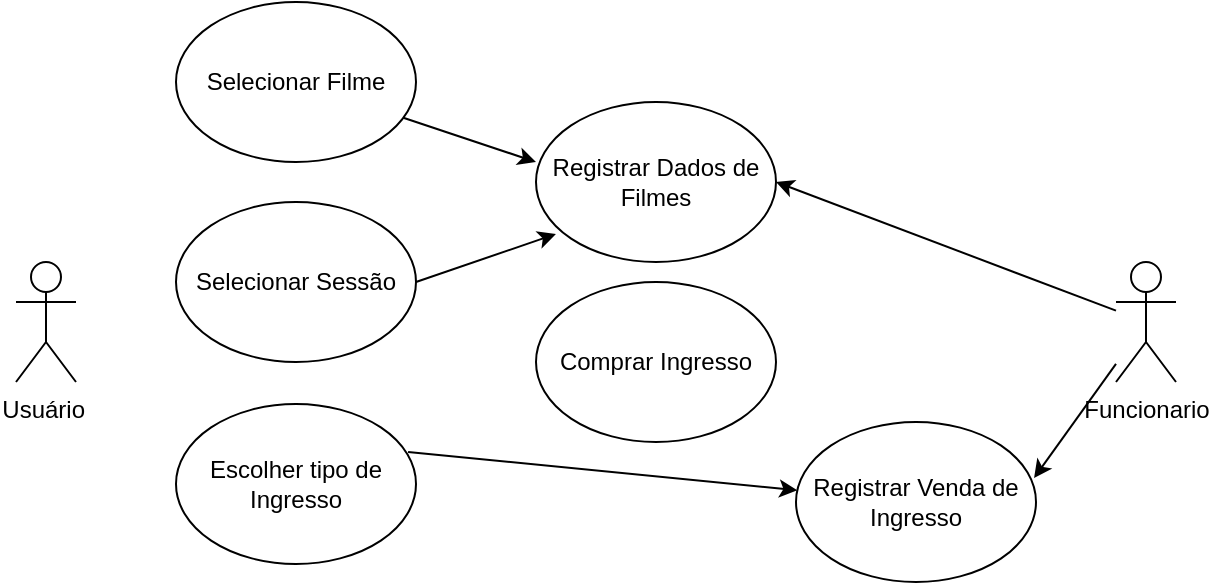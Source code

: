 <mxfile version="21.1.9" type="github">
  <diagram name="Página-1" id="6RmyCnQuLd0xGHGwvd9G">
    <mxGraphModel dx="880" dy="484" grid="1" gridSize="10" guides="1" tooltips="1" connect="1" arrows="1" fold="1" page="1" pageScale="1" pageWidth="827" pageHeight="1169" math="0" shadow="0">
      <root>
        <mxCell id="0" />
        <mxCell id="1" parent="0" />
        <mxCell id="BPeL-2W8F2AyTKgcxF1f-1" value="Usuário&amp;nbsp;" style="shape=umlActor;verticalLabelPosition=bottom;verticalAlign=top;html=1;outlineConnect=0;" vertex="1" parent="1">
          <mxGeometry x="80" y="150" width="30" height="60" as="geometry" />
        </mxCell>
        <mxCell id="BPeL-2W8F2AyTKgcxF1f-2" value="Comprar Ingresso" style="ellipse;whiteSpace=wrap;html=1;" vertex="1" parent="1">
          <mxGeometry x="340" y="160" width="120" height="80" as="geometry" />
        </mxCell>
        <mxCell id="BPeL-2W8F2AyTKgcxF1f-3" value="Selecionar Filme" style="ellipse;whiteSpace=wrap;html=1;" vertex="1" parent="1">
          <mxGeometry x="160" y="20" width="120" height="80" as="geometry" />
        </mxCell>
        <mxCell id="BPeL-2W8F2AyTKgcxF1f-4" value="Selecionar Sessão" style="ellipse;whiteSpace=wrap;html=1;" vertex="1" parent="1">
          <mxGeometry x="160" y="120" width="120" height="80" as="geometry" />
        </mxCell>
        <mxCell id="BPeL-2W8F2AyTKgcxF1f-5" value="Escolher tipo de Ingresso" style="ellipse;whiteSpace=wrap;html=1;" vertex="1" parent="1">
          <mxGeometry x="160" y="221" width="120" height="80" as="geometry" />
        </mxCell>
        <mxCell id="BPeL-2W8F2AyTKgcxF1f-6" value="Registrar Dados de Filmes" style="ellipse;whiteSpace=wrap;html=1;" vertex="1" parent="1">
          <mxGeometry x="340" y="70" width="120" height="80" as="geometry" />
        </mxCell>
        <mxCell id="BPeL-2W8F2AyTKgcxF1f-7" value="Registrar Venda de Ingresso" style="ellipse;whiteSpace=wrap;html=1;" vertex="1" parent="1">
          <mxGeometry x="470" y="230" width="120" height="80" as="geometry" />
        </mxCell>
        <mxCell id="BPeL-2W8F2AyTKgcxF1f-8" value="" style="endArrow=classic;html=1;rounded=0;" edge="1" parent="1" source="BPeL-2W8F2AyTKgcxF1f-3">
          <mxGeometry width="50" height="50" relative="1" as="geometry">
            <mxPoint x="390" y="180" as="sourcePoint" />
            <mxPoint x="340" y="100" as="targetPoint" />
          </mxGeometry>
        </mxCell>
        <mxCell id="BPeL-2W8F2AyTKgcxF1f-9" value="" style="endArrow=classic;html=1;rounded=0;exitX=1;exitY=0.5;exitDx=0;exitDy=0;entryX=0.083;entryY=0.825;entryDx=0;entryDy=0;entryPerimeter=0;" edge="1" parent="1" source="BPeL-2W8F2AyTKgcxF1f-4" target="BPeL-2W8F2AyTKgcxF1f-6">
          <mxGeometry width="50" height="50" relative="1" as="geometry">
            <mxPoint x="390" y="180" as="sourcePoint" />
            <mxPoint x="440" y="130" as="targetPoint" />
          </mxGeometry>
        </mxCell>
        <mxCell id="BPeL-2W8F2AyTKgcxF1f-10" value="" style="endArrow=classic;html=1;rounded=0;exitX=0.967;exitY=0.3;exitDx=0;exitDy=0;exitPerimeter=0;" edge="1" parent="1" source="BPeL-2W8F2AyTKgcxF1f-5" target="BPeL-2W8F2AyTKgcxF1f-7">
          <mxGeometry width="50" height="50" relative="1" as="geometry">
            <mxPoint x="390" y="180" as="sourcePoint" />
            <mxPoint x="440" y="130" as="targetPoint" />
          </mxGeometry>
        </mxCell>
        <mxCell id="BPeL-2W8F2AyTKgcxF1f-11" value="Funcionario" style="shape=umlActor;verticalLabelPosition=bottom;verticalAlign=top;html=1;outlineConnect=0;" vertex="1" parent="1">
          <mxGeometry x="630" y="150" width="30" height="60" as="geometry" />
        </mxCell>
        <mxCell id="BPeL-2W8F2AyTKgcxF1f-12" value="" style="endArrow=classic;html=1;rounded=0;entryX=1;entryY=0.5;entryDx=0;entryDy=0;" edge="1" parent="1" source="BPeL-2W8F2AyTKgcxF1f-11" target="BPeL-2W8F2AyTKgcxF1f-6">
          <mxGeometry width="50" height="50" relative="1" as="geometry">
            <mxPoint x="390" y="180" as="sourcePoint" />
            <mxPoint x="440" y="130" as="targetPoint" />
          </mxGeometry>
        </mxCell>
        <mxCell id="BPeL-2W8F2AyTKgcxF1f-13" value="" style="endArrow=classic;html=1;rounded=0;entryX=0.992;entryY=0.35;entryDx=0;entryDy=0;entryPerimeter=0;" edge="1" parent="1" source="BPeL-2W8F2AyTKgcxF1f-11" target="BPeL-2W8F2AyTKgcxF1f-7">
          <mxGeometry width="50" height="50" relative="1" as="geometry">
            <mxPoint x="390" y="180" as="sourcePoint" />
            <mxPoint x="440" y="130" as="targetPoint" />
          </mxGeometry>
        </mxCell>
      </root>
    </mxGraphModel>
  </diagram>
</mxfile>
